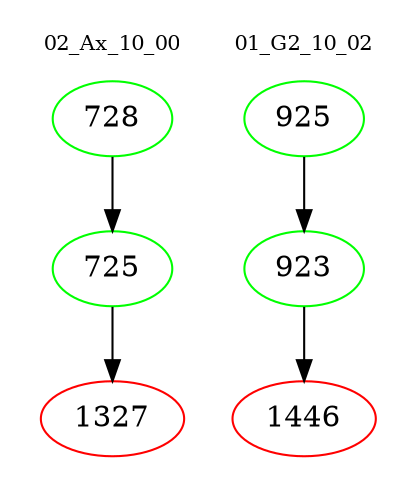 digraph{
subgraph cluster_0 {
color = white
label = "02_Ax_10_00";
fontsize=10;
T0_728 [label="728", color="green"]
T0_728 -> T0_725 [color="black"]
T0_725 [label="725", color="green"]
T0_725 -> T0_1327 [color="black"]
T0_1327 [label="1327", color="red"]
}
subgraph cluster_1 {
color = white
label = "01_G2_10_02";
fontsize=10;
T1_925 [label="925", color="green"]
T1_925 -> T1_923 [color="black"]
T1_923 [label="923", color="green"]
T1_923 -> T1_1446 [color="black"]
T1_1446 [label="1446", color="red"]
}
}
